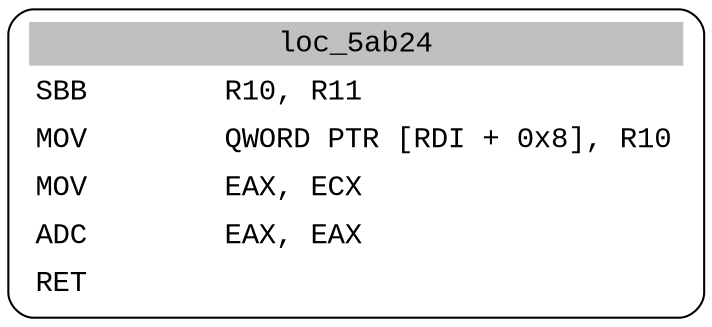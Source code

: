 digraph asm_graph {
1941 [
shape="Mrecord" fontname="Courier New"label =<<table border="0" cellborder="0" cellpadding="3"><tr><td align="center" colspan="2" bgcolor="grey">loc_5ab24</td></tr><tr><td align="left">SBB        R10, R11</td></tr><tr><td align="left">MOV        QWORD PTR [RDI + 0x8], R10</td></tr><tr><td align="left">MOV        EAX, ECX</td></tr><tr><td align="left">ADC        EAX, EAX</td></tr><tr><td align="left">RET        </td></tr></table>> ];
}